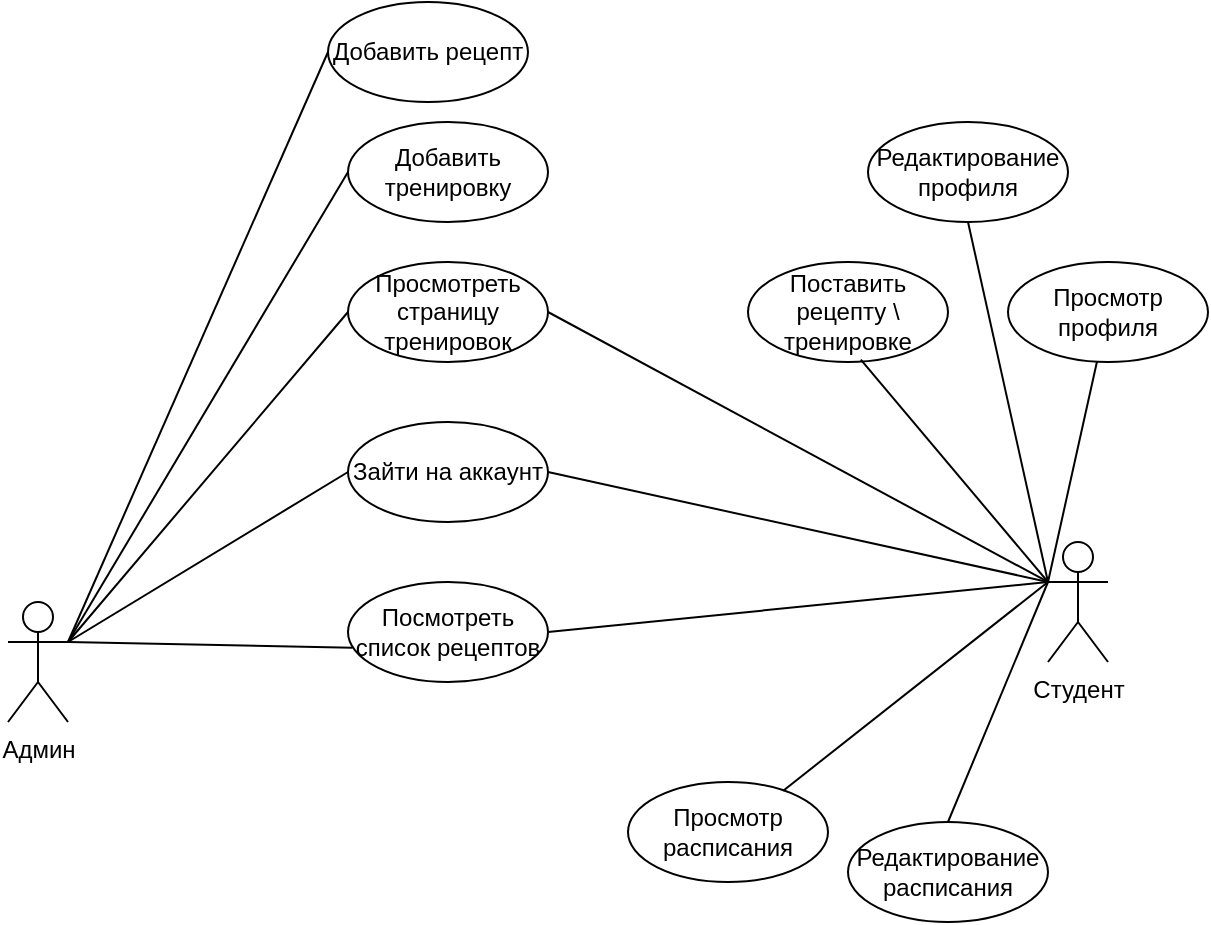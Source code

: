 <mxfile version="21.2.3" type="device">
  <diagram name="Страница 1" id="8JjNsxk59QOfqC18I43z">
    <mxGraphModel dx="1320" dy="716" grid="1" gridSize="10" guides="1" tooltips="1" connect="1" arrows="1" fold="1" page="1" pageScale="1" pageWidth="827" pageHeight="1169" math="0" shadow="0">
      <root>
        <mxCell id="0" />
        <mxCell id="1" parent="0" />
        <mxCell id="FICRpOMBtXkWzAy6EPuR-2" value="Студент" style="shape=umlActor;verticalLabelPosition=bottom;verticalAlign=top;html=1;outlineConnect=0;" parent="1" vertex="1">
          <mxGeometry x="630" y="330" width="30" height="60" as="geometry" />
        </mxCell>
        <mxCell id="FICRpOMBtXkWzAy6EPuR-5" value="Админ" style="shape=umlActor;verticalLabelPosition=bottom;verticalAlign=top;html=1;outlineConnect=0;" parent="1" vertex="1">
          <mxGeometry x="110" y="360" width="30" height="60" as="geometry" />
        </mxCell>
        <mxCell id="FICRpOMBtXkWzAy6EPuR-8" value="Зайти на аккаунт" style="ellipse;whiteSpace=wrap;html=1;" parent="1" vertex="1">
          <mxGeometry x="280" y="270" width="100" height="50" as="geometry" />
        </mxCell>
        <mxCell id="_Tu5WyZBWmkeycvH8tmk-1" value="" style="endArrow=none;html=1;rounded=0;entryX=0;entryY=0.5;entryDx=0;entryDy=0;endFill=0;" parent="1" target="FICRpOMBtXkWzAy6EPuR-8" edge="1">
          <mxGeometry width="50" height="50" relative="1" as="geometry">
            <mxPoint x="140" y="380" as="sourcePoint" />
            <mxPoint x="190" y="330" as="targetPoint" />
          </mxGeometry>
        </mxCell>
        <mxCell id="_Tu5WyZBWmkeycvH8tmk-2" value="" style="endArrow=none;html=1;rounded=0;entryX=1;entryY=0.5;entryDx=0;entryDy=0;endFill=0;exitX=0;exitY=0.333;exitDx=0;exitDy=0;exitPerimeter=0;" parent="1" source="FICRpOMBtXkWzAy6EPuR-2" target="FICRpOMBtXkWzAy6EPuR-8" edge="1">
          <mxGeometry width="50" height="50" relative="1" as="geometry">
            <mxPoint x="560" y="290" as="sourcePoint" />
            <mxPoint x="350" y="300" as="targetPoint" />
          </mxGeometry>
        </mxCell>
        <mxCell id="_Tu5WyZBWmkeycvH8tmk-5" value="Добавить рецепт" style="ellipse;whiteSpace=wrap;html=1;" parent="1" vertex="1">
          <mxGeometry x="270" y="60" width="100" height="50" as="geometry" />
        </mxCell>
        <mxCell id="_Tu5WyZBWmkeycvH8tmk-11" value="Посмотреть список рецептов" style="ellipse;whiteSpace=wrap;html=1;" parent="1" vertex="1">
          <mxGeometry x="280" y="350" width="100" height="50" as="geometry" />
        </mxCell>
        <mxCell id="_Tu5WyZBWmkeycvH8tmk-12" value="" style="endArrow=none;html=1;rounded=0;entryX=1;entryY=0.5;entryDx=0;entryDy=0;exitX=0;exitY=0.333;exitDx=0;exitDy=0;exitPerimeter=0;endFill=0;" parent="1" source="FICRpOMBtXkWzAy6EPuR-2" target="_Tu5WyZBWmkeycvH8tmk-11" edge="1">
          <mxGeometry width="50" height="50" relative="1" as="geometry">
            <mxPoint x="140" y="240" as="sourcePoint" />
            <mxPoint x="360" y="180" as="targetPoint" />
          </mxGeometry>
        </mxCell>
        <mxCell id="_Tu5WyZBWmkeycvH8tmk-13" value="" style="endArrow=none;html=1;rounded=0;endFill=0;exitX=0;exitY=0.5;exitDx=0;exitDy=0;" parent="1" edge="1" source="_Tu5WyZBWmkeycvH8tmk-5">
          <mxGeometry width="50" height="50" relative="1" as="geometry">
            <mxPoint x="140" y="100" as="sourcePoint" />
            <mxPoint x="140" y="380" as="targetPoint" />
          </mxGeometry>
        </mxCell>
        <mxCell id="_Tu5WyZBWmkeycvH8tmk-14" value="" style="endArrow=none;html=1;rounded=0;entryX=0.023;entryY=0.657;entryDx=0;entryDy=0;exitX=1;exitY=0.333;exitDx=0;exitDy=0;exitPerimeter=0;entryPerimeter=0;endFill=0;" parent="1" source="FICRpOMBtXkWzAy6EPuR-5" target="_Tu5WyZBWmkeycvH8tmk-11" edge="1">
          <mxGeometry width="50" height="50" relative="1" as="geometry">
            <mxPoint x="150" y="390" as="sourcePoint" />
            <mxPoint x="250.0" y="335" as="targetPoint" />
          </mxGeometry>
        </mxCell>
        <mxCell id="_Tu5WyZBWmkeycvH8tmk-15" value="Просмотреть страницу тренировок" style="ellipse;whiteSpace=wrap;html=1;" parent="1" vertex="1">
          <mxGeometry x="280" y="190" width="100" height="50" as="geometry" />
        </mxCell>
        <mxCell id="_Tu5WyZBWmkeycvH8tmk-20" value="" style="endArrow=none;html=1;rounded=0;entryX=1;entryY=0.5;entryDx=0;entryDy=0;endFill=0;exitX=0;exitY=0.333;exitDx=0;exitDy=0;exitPerimeter=0;" parent="1" source="FICRpOMBtXkWzAy6EPuR-2" target="_Tu5WyZBWmkeycvH8tmk-15" edge="1">
          <mxGeometry width="50" height="50" relative="1" as="geometry">
            <mxPoint x="560" y="290" as="sourcePoint" />
            <mxPoint x="390" y="305" as="targetPoint" />
          </mxGeometry>
        </mxCell>
        <mxCell id="_Tu5WyZBWmkeycvH8tmk-21" value="" style="endArrow=none;html=1;rounded=0;entryX=0;entryY=0.5;entryDx=0;entryDy=0;endFill=0;" parent="1" target="_Tu5WyZBWmkeycvH8tmk-15" edge="1">
          <mxGeometry width="50" height="50" relative="1" as="geometry">
            <mxPoint x="140" y="380" as="sourcePoint" />
            <mxPoint x="290.0" y="305" as="targetPoint" />
          </mxGeometry>
        </mxCell>
        <mxCell id="_Tu5WyZBWmkeycvH8tmk-31" value="Поставить рецепту \ тренировке" style="ellipse;whiteSpace=wrap;html=1;" parent="1" vertex="1">
          <mxGeometry x="480" y="190" width="100" height="50" as="geometry" />
        </mxCell>
        <mxCell id="_Tu5WyZBWmkeycvH8tmk-32" value="" style="endArrow=none;html=1;rounded=0;endFill=0;" parent="1" target="uD8i49bgvEu8XSmPZXls-5" edge="1">
          <mxGeometry width="50" height="50" relative="1" as="geometry">
            <mxPoint x="630" y="350" as="sourcePoint" />
            <mxPoint x="670" y="180" as="targetPoint" />
          </mxGeometry>
        </mxCell>
        <mxCell id="uD8i49bgvEu8XSmPZXls-2" value="Добавить тренировку" style="ellipse;whiteSpace=wrap;html=1;" vertex="1" parent="1">
          <mxGeometry x="280" y="120" width="100" height="50" as="geometry" />
        </mxCell>
        <mxCell id="uD8i49bgvEu8XSmPZXls-4" value="" style="endArrow=none;html=1;rounded=0;endFill=0;exitX=0;exitY=0.5;exitDx=0;exitDy=0;" edge="1" parent="1" source="uD8i49bgvEu8XSmPZXls-2">
          <mxGeometry width="50" height="50" relative="1" as="geometry">
            <mxPoint x="280" y="95" as="sourcePoint" />
            <mxPoint x="140" y="380" as="targetPoint" />
          </mxGeometry>
        </mxCell>
        <mxCell id="uD8i49bgvEu8XSmPZXls-5" value="Просмотр профиля" style="ellipse;whiteSpace=wrap;html=1;" vertex="1" parent="1">
          <mxGeometry x="610" y="190" width="100" height="50" as="geometry" />
        </mxCell>
        <mxCell id="uD8i49bgvEu8XSmPZXls-6" value="" style="endArrow=none;html=1;rounded=0;entryX=0.564;entryY=0.977;entryDx=0;entryDy=0;endFill=0;entryPerimeter=0;" edge="1" parent="1" target="_Tu5WyZBWmkeycvH8tmk-31">
          <mxGeometry width="50" height="50" relative="1" as="geometry">
            <mxPoint x="630" y="350" as="sourcePoint" />
            <mxPoint x="540" y="250" as="targetPoint" />
          </mxGeometry>
        </mxCell>
        <mxCell id="uD8i49bgvEu8XSmPZXls-7" value="Редактирование профиля" style="ellipse;whiteSpace=wrap;html=1;" vertex="1" parent="1">
          <mxGeometry x="540" y="120" width="100" height="50" as="geometry" />
        </mxCell>
        <mxCell id="uD8i49bgvEu8XSmPZXls-8" value="" style="endArrow=none;html=1;rounded=0;endFill=0;entryX=0.5;entryY=1;entryDx=0;entryDy=0;" edge="1" parent="1" target="uD8i49bgvEu8XSmPZXls-7">
          <mxGeometry width="50" height="50" relative="1" as="geometry">
            <mxPoint x="630" y="350" as="sourcePoint" />
            <mxPoint x="665" y="250" as="targetPoint" />
          </mxGeometry>
        </mxCell>
        <mxCell id="uD8i49bgvEu8XSmPZXls-9" value="Просмотр расписания" style="ellipse;whiteSpace=wrap;html=1;" vertex="1" parent="1">
          <mxGeometry x="420" y="450" width="100" height="50" as="geometry" />
        </mxCell>
        <mxCell id="uD8i49bgvEu8XSmPZXls-10" value="Редактирование расписания" style="ellipse;whiteSpace=wrap;html=1;" vertex="1" parent="1">
          <mxGeometry x="530" y="470" width="100" height="50" as="geometry" />
        </mxCell>
        <mxCell id="uD8i49bgvEu8XSmPZXls-11" value="" style="endArrow=none;html=1;rounded=0;endFill=0;entryX=0.776;entryY=0.087;entryDx=0;entryDy=0;entryPerimeter=0;exitX=0;exitY=0.333;exitDx=0;exitDy=0;exitPerimeter=0;" edge="1" parent="1" source="FICRpOMBtXkWzAy6EPuR-2" target="uD8i49bgvEu8XSmPZXls-9">
          <mxGeometry width="50" height="50" relative="1" as="geometry">
            <mxPoint x="640" y="360" as="sourcePoint" />
            <mxPoint x="600" y="180" as="targetPoint" />
          </mxGeometry>
        </mxCell>
        <mxCell id="uD8i49bgvEu8XSmPZXls-12" value="" style="endArrow=none;html=1;rounded=0;endFill=0;entryX=0.5;entryY=0;entryDx=0;entryDy=0;" edge="1" parent="1" target="uD8i49bgvEu8XSmPZXls-10">
          <mxGeometry width="50" height="50" relative="1" as="geometry">
            <mxPoint x="630" y="350" as="sourcePoint" />
            <mxPoint x="508" y="464" as="targetPoint" />
          </mxGeometry>
        </mxCell>
      </root>
    </mxGraphModel>
  </diagram>
</mxfile>
